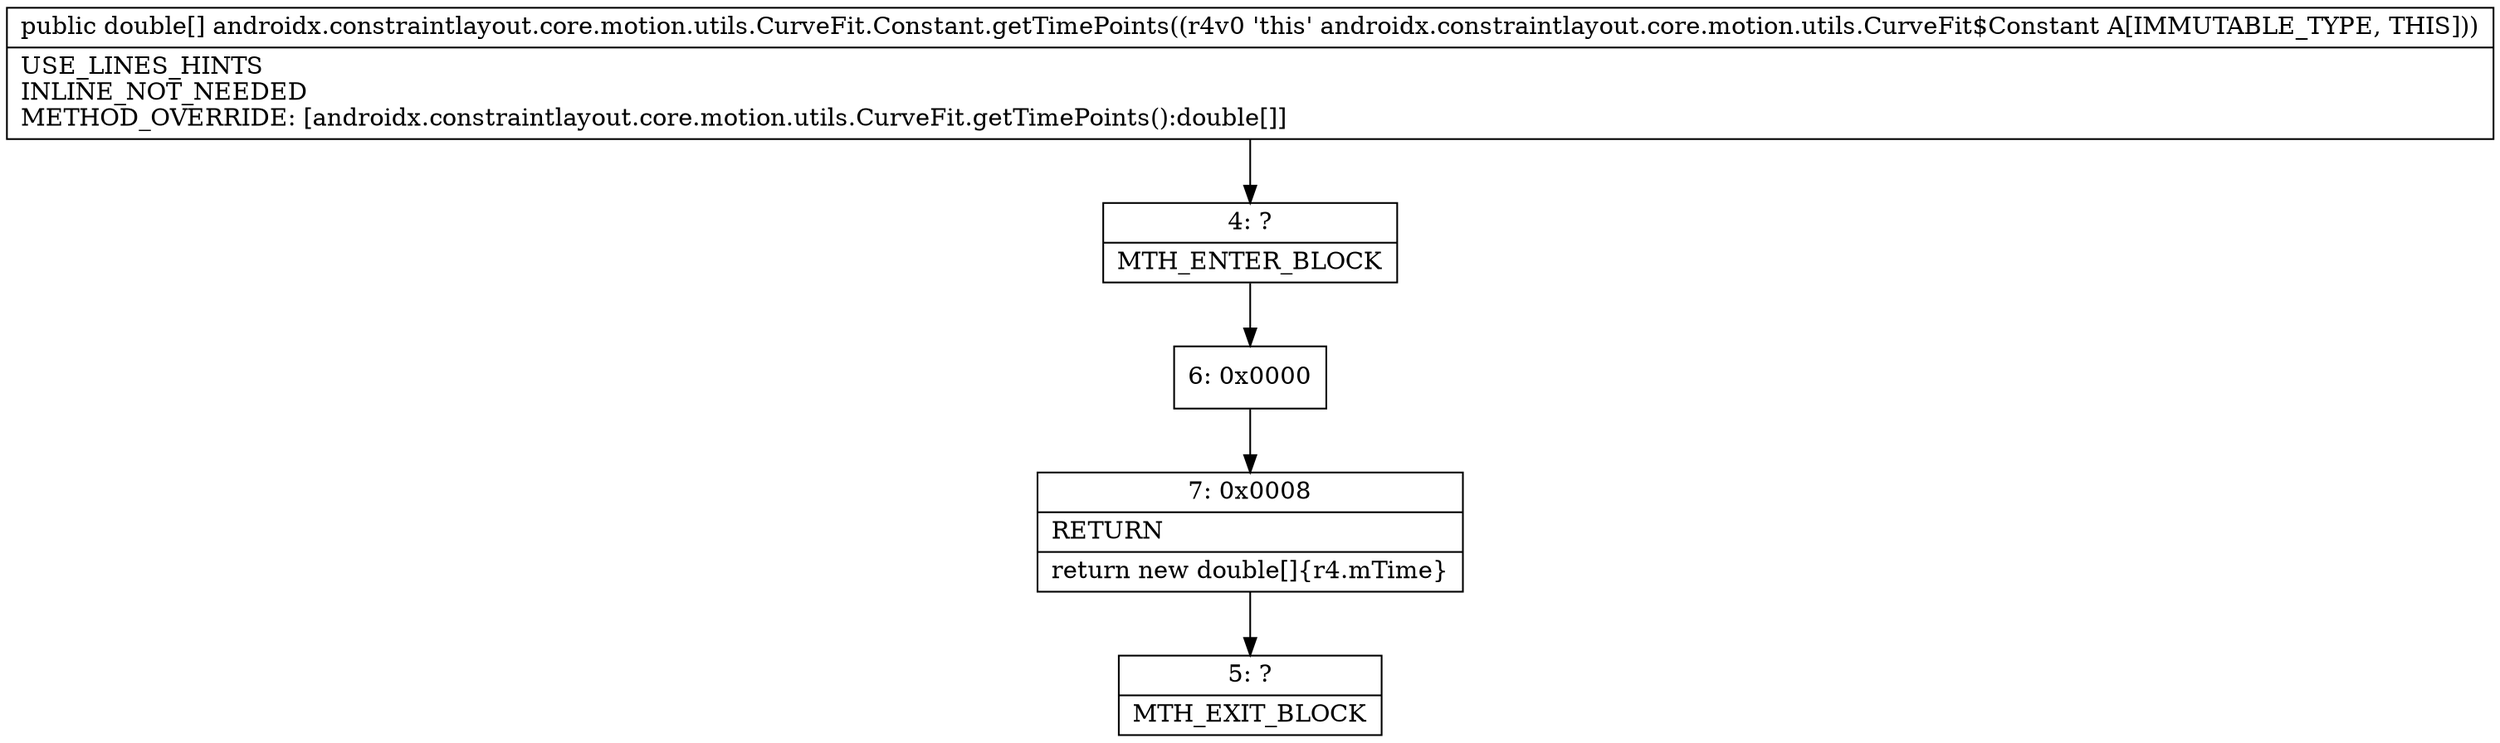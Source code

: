 digraph "CFG forandroidx.constraintlayout.core.motion.utils.CurveFit.Constant.getTimePoints()[D" {
Node_4 [shape=record,label="{4\:\ ?|MTH_ENTER_BLOCK\l}"];
Node_6 [shape=record,label="{6\:\ 0x0000}"];
Node_7 [shape=record,label="{7\:\ 0x0008|RETURN\l|return new double[]\{r4.mTime\}\l}"];
Node_5 [shape=record,label="{5\:\ ?|MTH_EXIT_BLOCK\l}"];
MethodNode[shape=record,label="{public double[] androidx.constraintlayout.core.motion.utils.CurveFit.Constant.getTimePoints((r4v0 'this' androidx.constraintlayout.core.motion.utils.CurveFit$Constant A[IMMUTABLE_TYPE, THIS]))  | USE_LINES_HINTS\lINLINE_NOT_NEEDED\lMETHOD_OVERRIDE: [androidx.constraintlayout.core.motion.utils.CurveFit.getTimePoints():double[]]\l}"];
MethodNode -> Node_4;Node_4 -> Node_6;
Node_6 -> Node_7;
Node_7 -> Node_5;
}

